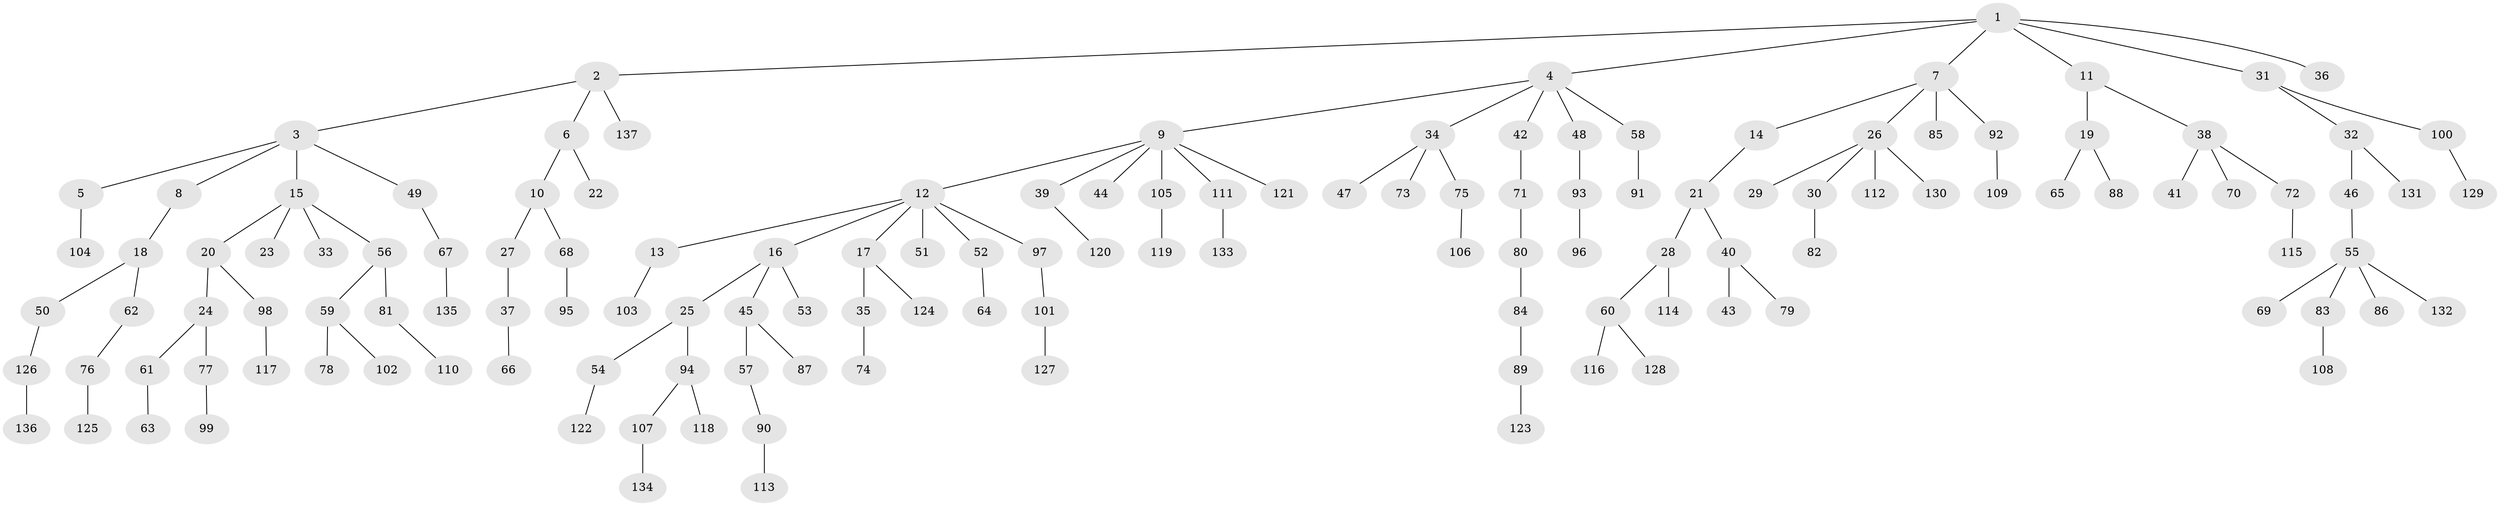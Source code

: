 // Generated by graph-tools (version 1.1) at 2025/11/02/27/25 16:11:27]
// undirected, 137 vertices, 136 edges
graph export_dot {
graph [start="1"]
  node [color=gray90,style=filled];
  1;
  2;
  3;
  4;
  5;
  6;
  7;
  8;
  9;
  10;
  11;
  12;
  13;
  14;
  15;
  16;
  17;
  18;
  19;
  20;
  21;
  22;
  23;
  24;
  25;
  26;
  27;
  28;
  29;
  30;
  31;
  32;
  33;
  34;
  35;
  36;
  37;
  38;
  39;
  40;
  41;
  42;
  43;
  44;
  45;
  46;
  47;
  48;
  49;
  50;
  51;
  52;
  53;
  54;
  55;
  56;
  57;
  58;
  59;
  60;
  61;
  62;
  63;
  64;
  65;
  66;
  67;
  68;
  69;
  70;
  71;
  72;
  73;
  74;
  75;
  76;
  77;
  78;
  79;
  80;
  81;
  82;
  83;
  84;
  85;
  86;
  87;
  88;
  89;
  90;
  91;
  92;
  93;
  94;
  95;
  96;
  97;
  98;
  99;
  100;
  101;
  102;
  103;
  104;
  105;
  106;
  107;
  108;
  109;
  110;
  111;
  112;
  113;
  114;
  115;
  116;
  117;
  118;
  119;
  120;
  121;
  122;
  123;
  124;
  125;
  126;
  127;
  128;
  129;
  130;
  131;
  132;
  133;
  134;
  135;
  136;
  137;
  1 -- 2;
  1 -- 4;
  1 -- 7;
  1 -- 11;
  1 -- 31;
  1 -- 36;
  2 -- 3;
  2 -- 6;
  2 -- 137;
  3 -- 5;
  3 -- 8;
  3 -- 15;
  3 -- 49;
  4 -- 9;
  4 -- 34;
  4 -- 42;
  4 -- 48;
  4 -- 58;
  5 -- 104;
  6 -- 10;
  6 -- 22;
  7 -- 14;
  7 -- 26;
  7 -- 85;
  7 -- 92;
  8 -- 18;
  9 -- 12;
  9 -- 39;
  9 -- 44;
  9 -- 105;
  9 -- 111;
  9 -- 121;
  10 -- 27;
  10 -- 68;
  11 -- 19;
  11 -- 38;
  12 -- 13;
  12 -- 16;
  12 -- 17;
  12 -- 51;
  12 -- 52;
  12 -- 97;
  13 -- 103;
  14 -- 21;
  15 -- 20;
  15 -- 23;
  15 -- 33;
  15 -- 56;
  16 -- 25;
  16 -- 45;
  16 -- 53;
  17 -- 35;
  17 -- 124;
  18 -- 50;
  18 -- 62;
  19 -- 65;
  19 -- 88;
  20 -- 24;
  20 -- 98;
  21 -- 28;
  21 -- 40;
  24 -- 61;
  24 -- 77;
  25 -- 54;
  25 -- 94;
  26 -- 29;
  26 -- 30;
  26 -- 112;
  26 -- 130;
  27 -- 37;
  28 -- 60;
  28 -- 114;
  30 -- 82;
  31 -- 32;
  31 -- 100;
  32 -- 46;
  32 -- 131;
  34 -- 47;
  34 -- 73;
  34 -- 75;
  35 -- 74;
  37 -- 66;
  38 -- 41;
  38 -- 70;
  38 -- 72;
  39 -- 120;
  40 -- 43;
  40 -- 79;
  42 -- 71;
  45 -- 57;
  45 -- 87;
  46 -- 55;
  48 -- 93;
  49 -- 67;
  50 -- 126;
  52 -- 64;
  54 -- 122;
  55 -- 69;
  55 -- 83;
  55 -- 86;
  55 -- 132;
  56 -- 59;
  56 -- 81;
  57 -- 90;
  58 -- 91;
  59 -- 78;
  59 -- 102;
  60 -- 116;
  60 -- 128;
  61 -- 63;
  62 -- 76;
  67 -- 135;
  68 -- 95;
  71 -- 80;
  72 -- 115;
  75 -- 106;
  76 -- 125;
  77 -- 99;
  80 -- 84;
  81 -- 110;
  83 -- 108;
  84 -- 89;
  89 -- 123;
  90 -- 113;
  92 -- 109;
  93 -- 96;
  94 -- 107;
  94 -- 118;
  97 -- 101;
  98 -- 117;
  100 -- 129;
  101 -- 127;
  105 -- 119;
  107 -- 134;
  111 -- 133;
  126 -- 136;
}
